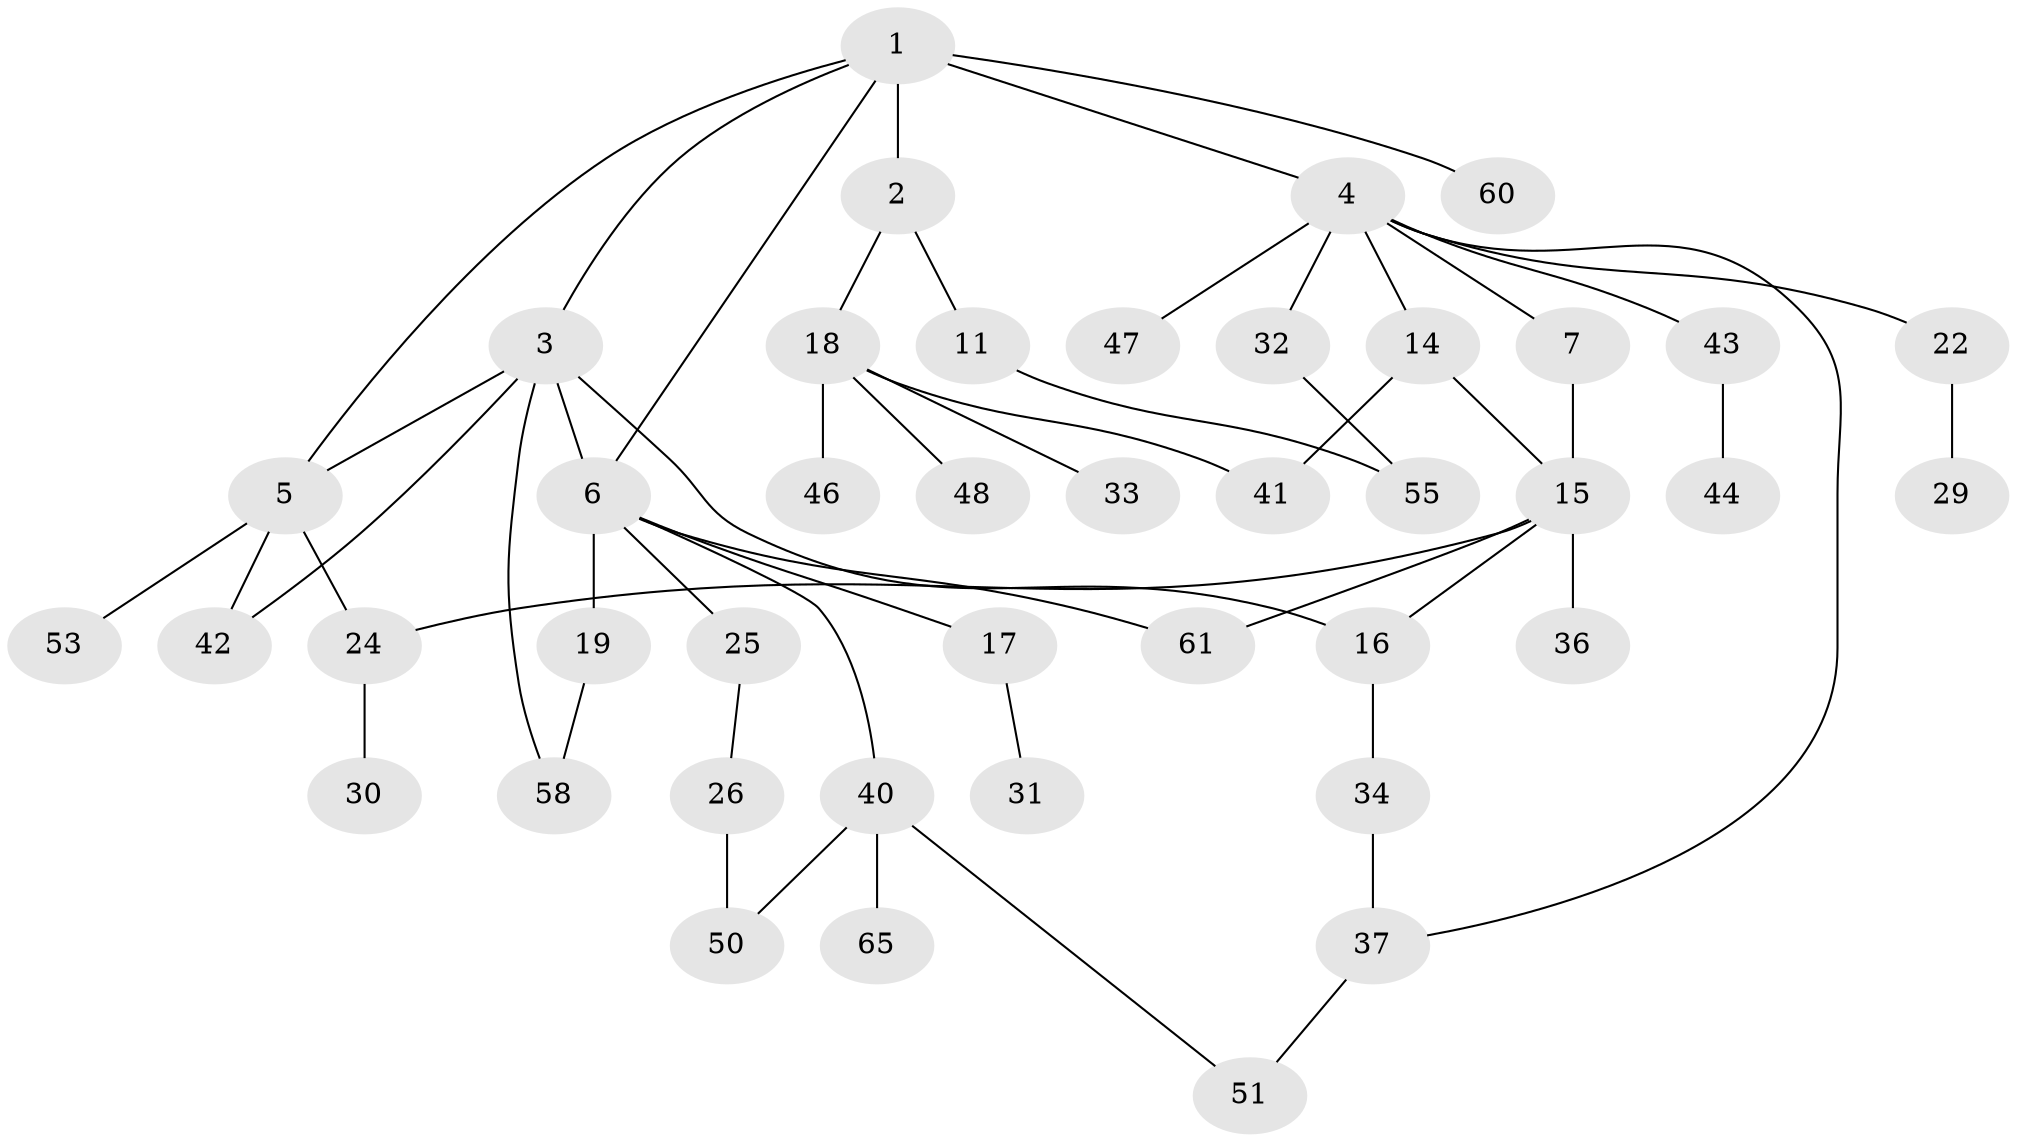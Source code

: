 // Generated by graph-tools (version 1.1) at 2025/51/02/27/25 19:51:37]
// undirected, 42 vertices, 54 edges
graph export_dot {
graph [start="1"]
  node [color=gray90,style=filled];
  1 [super="+62"];
  2 [super="+9"];
  3 [super="+8"];
  4 [super="+27"];
  5 [super="+12"];
  6 [super="+10"];
  7 [super="+13"];
  11;
  14 [super="+21"];
  15 [super="+52"];
  16;
  17 [super="+23"];
  18 [super="+20"];
  19;
  22 [super="+39"];
  24 [super="+28"];
  25;
  26 [super="+35"];
  29;
  30;
  31 [super="+38"];
  32 [super="+56"];
  33;
  34 [super="+49"];
  36;
  37 [super="+54"];
  40 [super="+45"];
  41 [super="+63"];
  42 [super="+57"];
  43;
  44 [super="+64"];
  46;
  47;
  48;
  50 [super="+59"];
  51;
  53;
  55;
  58;
  60;
  61;
  65;
  1 -- 2;
  1 -- 3;
  1 -- 4 [weight=2];
  1 -- 6;
  1 -- 60;
  1 -- 5;
  2 -- 11;
  2 -- 18;
  3 -- 5;
  3 -- 16;
  3 -- 58;
  3 -- 6;
  3 -- 42;
  4 -- 7;
  4 -- 14;
  4 -- 22;
  4 -- 32;
  4 -- 37;
  4 -- 47;
  4 -- 43;
  5 -- 42;
  5 -- 24;
  5 -- 53;
  6 -- 17;
  6 -- 25;
  6 -- 61;
  6 -- 40;
  6 -- 19;
  7 -- 15;
  11 -- 55;
  14 -- 41;
  14 -- 15;
  15 -- 36;
  15 -- 16;
  15 -- 61;
  15 -- 24;
  16 -- 34;
  17 -- 31;
  18 -- 46;
  18 -- 48;
  18 -- 33;
  18 -- 41;
  19 -- 58;
  22 -- 29;
  24 -- 30;
  25 -- 26;
  26 -- 50;
  32 -- 55;
  34 -- 37;
  37 -- 51;
  40 -- 65;
  40 -- 50;
  40 -- 51;
  43 -- 44;
}
